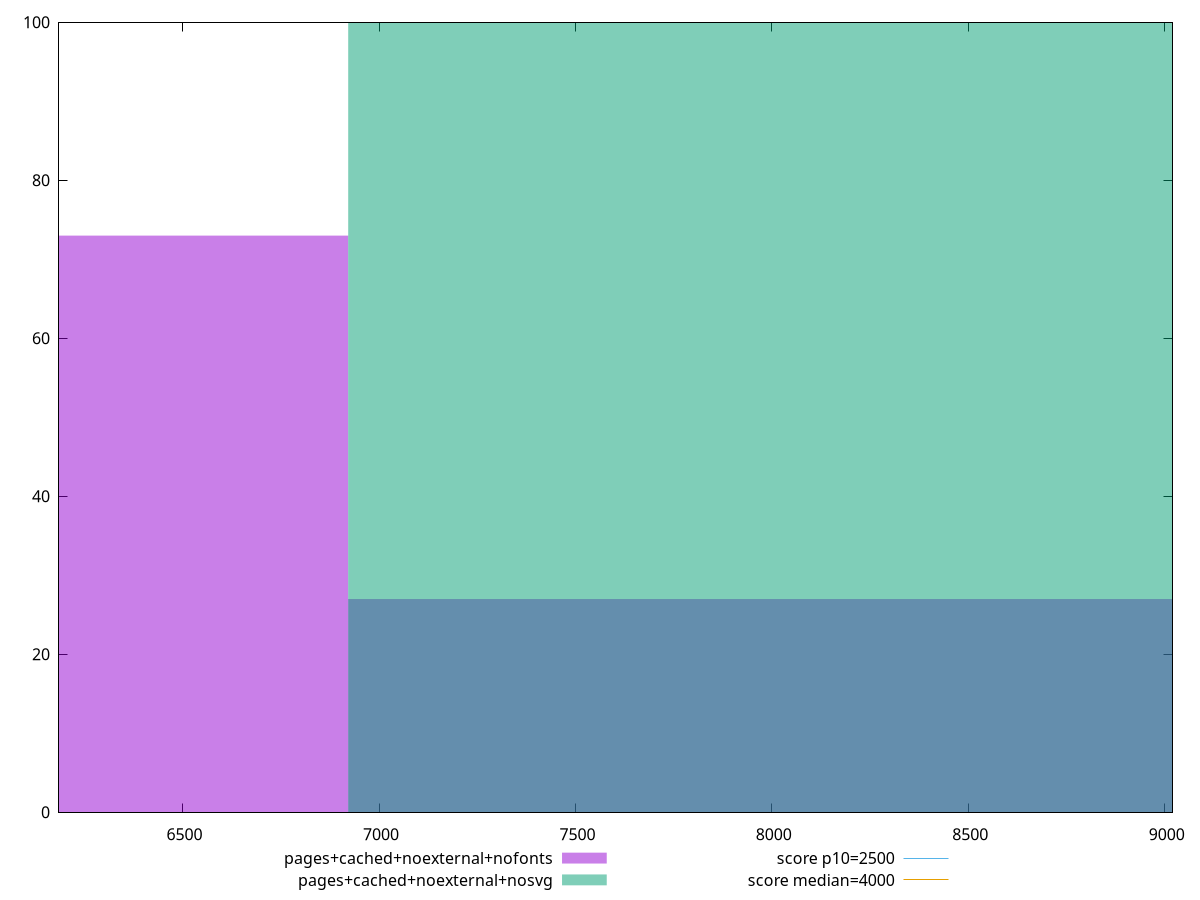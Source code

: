 reset

$pagesCachedNoexternalNofonts <<EOF
5537.223681932162 73
8305.835522898244 27
EOF

$pagesCachedNoexternalNosvg <<EOF
8305.835522898244 100
EOF

set key outside below
set boxwidth 2768.611840966081
set xrange [6185.3243:9019.975449999998]
set yrange [0:100]
set style fill transparent solid 0.5 noborder

set parametric
set terminal svg size 640, 500 enhanced background rgb 'white'
set output "report_00007_2020-12-11T15:55:29.892Z/largest-contentful-paint/comparison/histogram/6_vs_7.svg"

plot $pagesCachedNoexternalNofonts title "pages+cached+noexternal+nofonts" with boxes, \
     $pagesCachedNoexternalNosvg title "pages+cached+noexternal+nosvg" with boxes, \
     2500,t title "score p10=2500", \
     4000,t title "score median=4000"

reset
